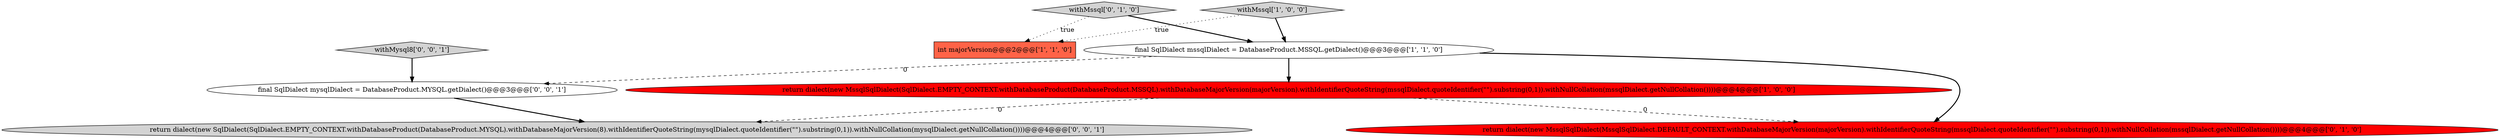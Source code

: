 digraph {
1 [style = filled, label = "final SqlDialect mssqlDialect = DatabaseProduct.MSSQL.getDialect()@@@3@@@['1', '1', '0']", fillcolor = white, shape = ellipse image = "AAA0AAABBB1BBB"];
6 [style = filled, label = "withMysql8['0', '0', '1']", fillcolor = lightgray, shape = diamond image = "AAA0AAABBB3BBB"];
7 [style = filled, label = "return dialect(new SqlDialect(SqlDialect.EMPTY_CONTEXT.withDatabaseProduct(DatabaseProduct.MYSQL).withDatabaseMajorVersion(8).withIdentifierQuoteString(mysqlDialect.quoteIdentifier(\"\").substring(0,1)).withNullCollation(mysqlDialect.getNullCollation())))@@@4@@@['0', '0', '1']", fillcolor = lightgray, shape = ellipse image = "AAA0AAABBB3BBB"];
8 [style = filled, label = "final SqlDialect mysqlDialect = DatabaseProduct.MYSQL.getDialect()@@@3@@@['0', '0', '1']", fillcolor = white, shape = ellipse image = "AAA0AAABBB3BBB"];
0 [style = filled, label = "return dialect(new MssqlSqlDialect(SqlDialect.EMPTY_CONTEXT.withDatabaseProduct(DatabaseProduct.MSSQL).withDatabaseMajorVersion(majorVersion).withIdentifierQuoteString(mssqlDialect.quoteIdentifier(\"\").substring(0,1)).withNullCollation(mssqlDialect.getNullCollation())))@@@4@@@['1', '0', '0']", fillcolor = red, shape = ellipse image = "AAA1AAABBB1BBB"];
4 [style = filled, label = "return dialect(new MssqlSqlDialect(MssqlSqlDialect.DEFAULT_CONTEXT.withDatabaseMajorVersion(majorVersion).withIdentifierQuoteString(mssqlDialect.quoteIdentifier(\"\").substring(0,1)).withNullCollation(mssqlDialect.getNullCollation())))@@@4@@@['0', '1', '0']", fillcolor = red, shape = ellipse image = "AAA1AAABBB2BBB"];
3 [style = filled, label = "int majorVersion@@@2@@@['1', '1', '0']", fillcolor = tomato, shape = box image = "AAA0AAABBB1BBB"];
5 [style = filled, label = "withMssql['0', '1', '0']", fillcolor = lightgray, shape = diamond image = "AAA0AAABBB2BBB"];
2 [style = filled, label = "withMssql['1', '0', '0']", fillcolor = lightgray, shape = diamond image = "AAA0AAABBB1BBB"];
2->3 [style = dotted, label="true"];
6->8 [style = bold, label=""];
5->1 [style = bold, label=""];
1->8 [style = dashed, label="0"];
1->4 [style = bold, label=""];
0->4 [style = dashed, label="0"];
1->0 [style = bold, label=""];
5->3 [style = dotted, label="true"];
0->7 [style = dashed, label="0"];
2->1 [style = bold, label=""];
8->7 [style = bold, label=""];
}
